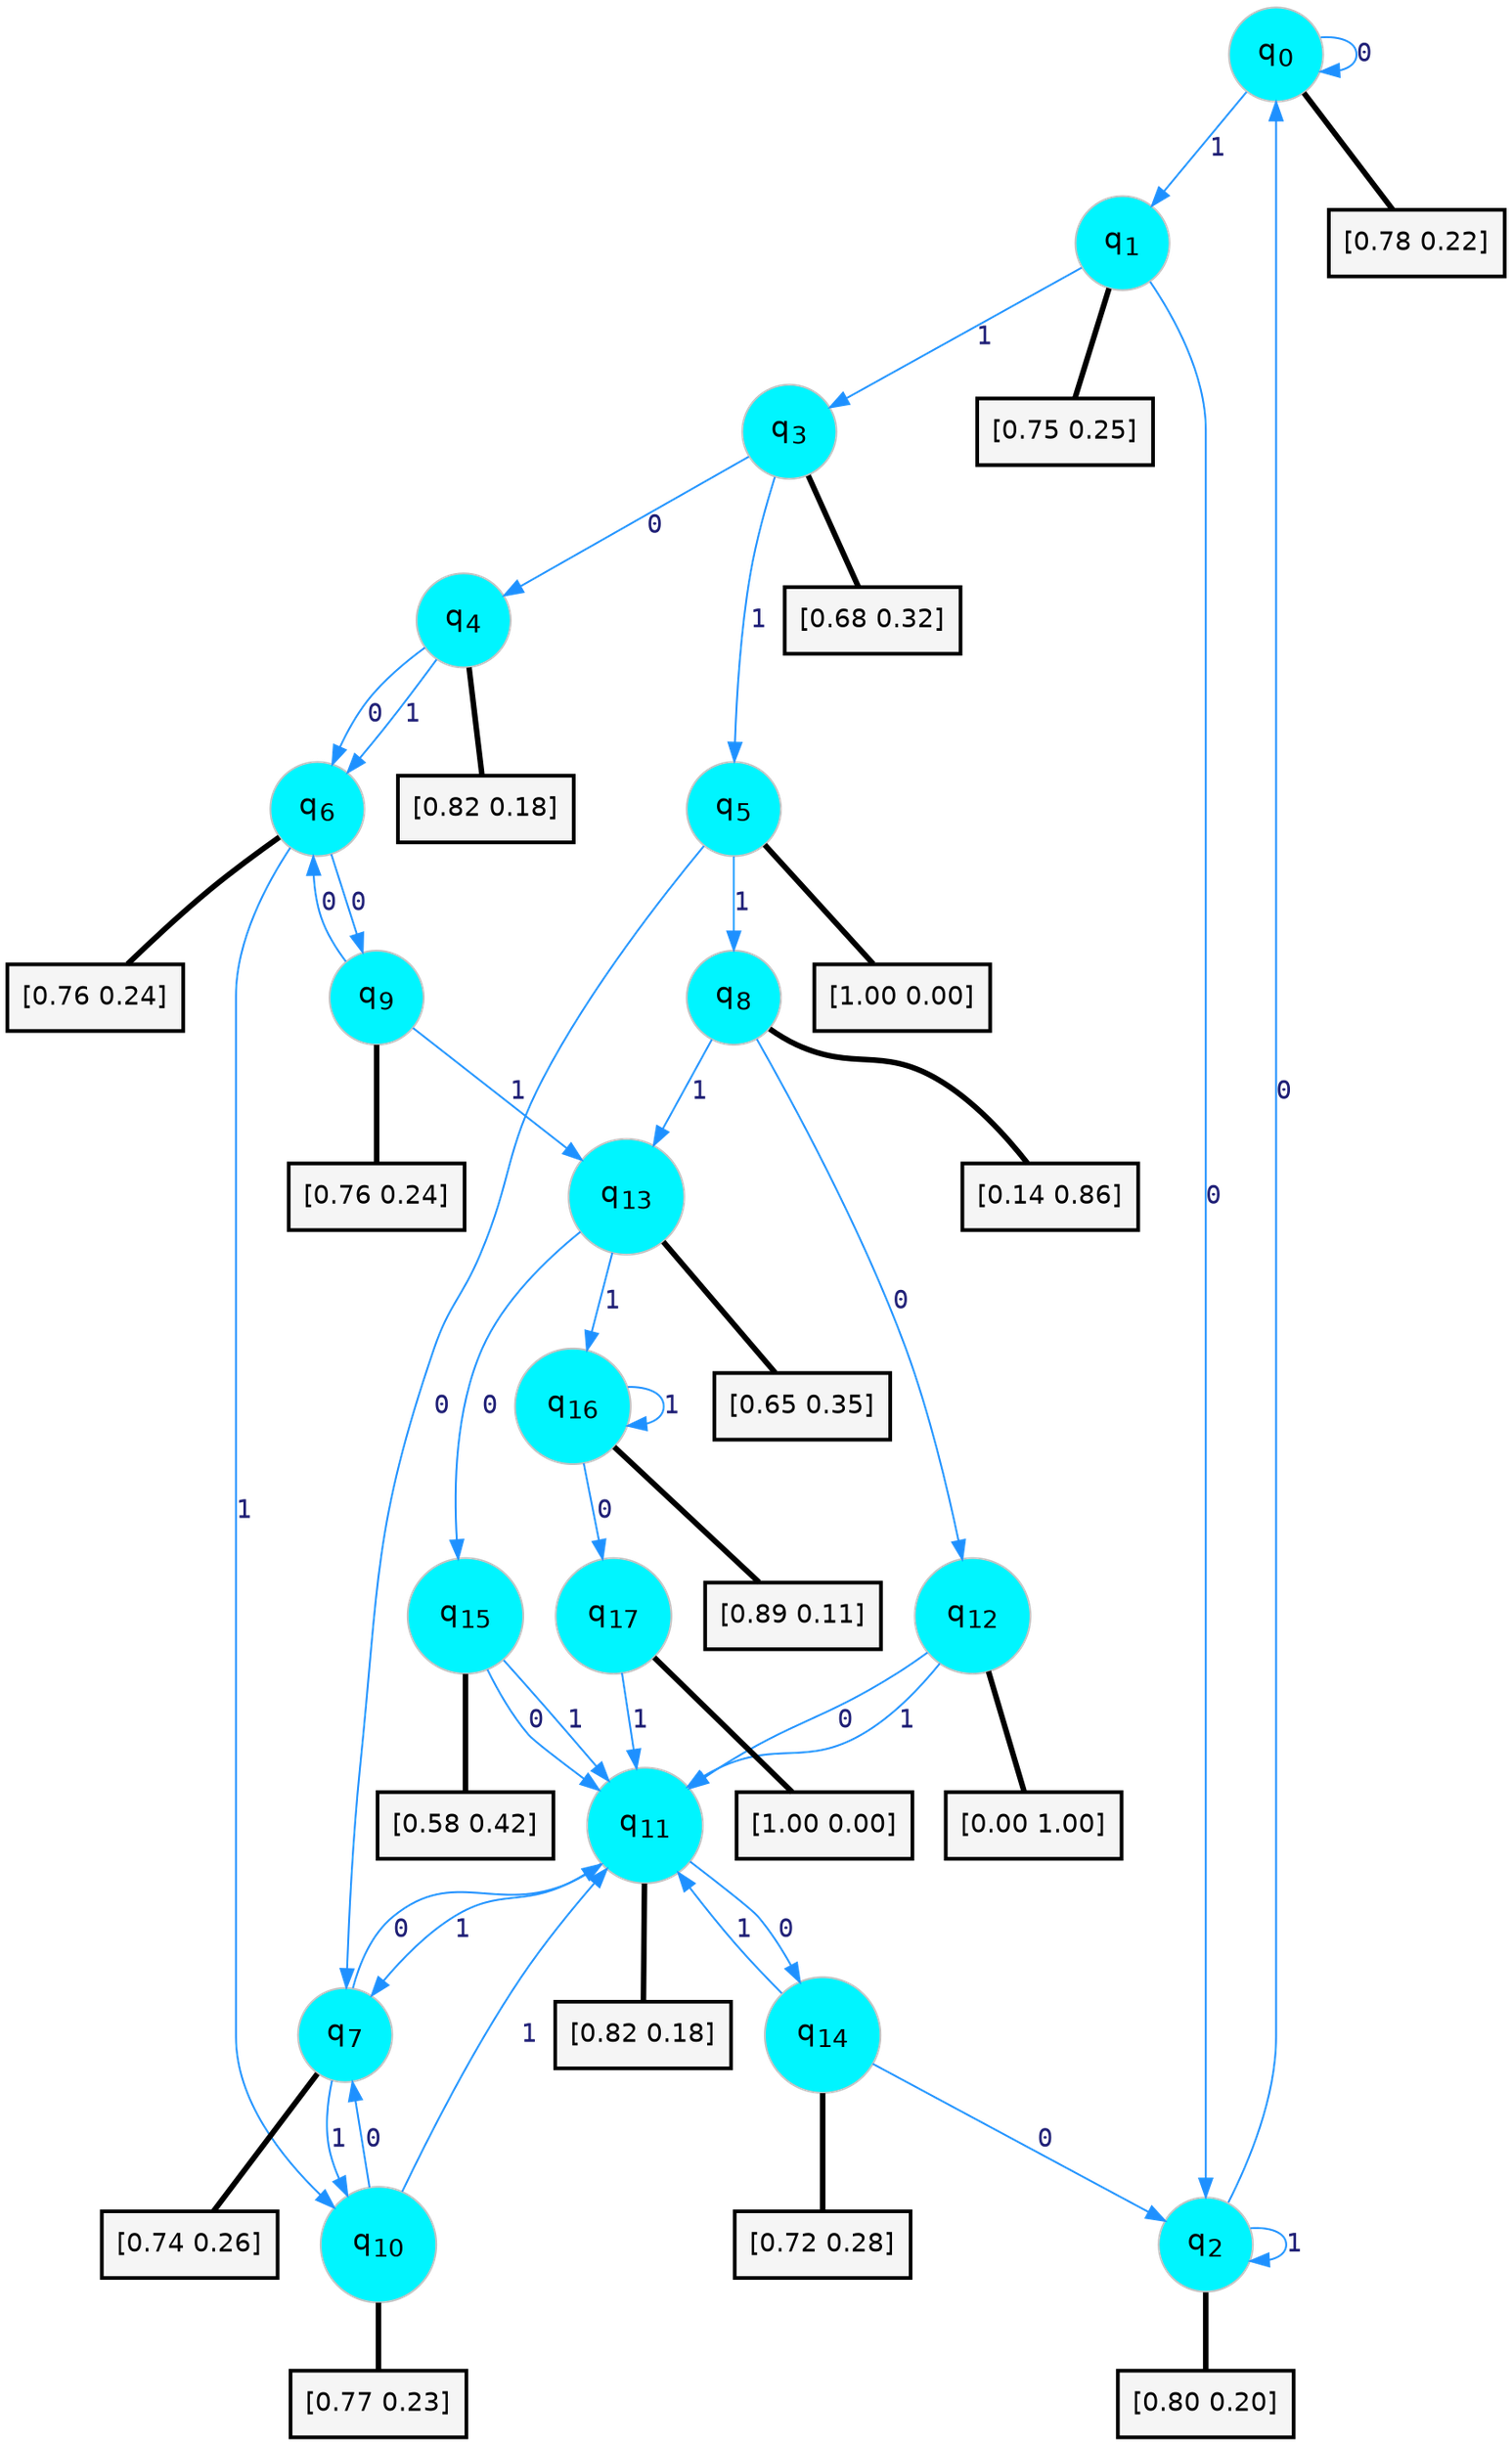 digraph G {
graph [
bgcolor=transparent, dpi=300, rankdir=TD, size="40,25"];
node [
color=gray, fillcolor=turquoise1, fontcolor=black, fontname=Helvetica, fontsize=16, fontweight=bold, shape=circle, style=filled];
edge [
arrowsize=1, color=dodgerblue1, fontcolor=midnightblue, fontname=courier, fontweight=bold, penwidth=1, style=solid, weight=20];
0[label=<q<SUB>0</SUB>>];
1[label=<q<SUB>1</SUB>>];
2[label=<q<SUB>2</SUB>>];
3[label=<q<SUB>3</SUB>>];
4[label=<q<SUB>4</SUB>>];
5[label=<q<SUB>5</SUB>>];
6[label=<q<SUB>6</SUB>>];
7[label=<q<SUB>7</SUB>>];
8[label=<q<SUB>8</SUB>>];
9[label=<q<SUB>9</SUB>>];
10[label=<q<SUB>10</SUB>>];
11[label=<q<SUB>11</SUB>>];
12[label=<q<SUB>12</SUB>>];
13[label=<q<SUB>13</SUB>>];
14[label=<q<SUB>14</SUB>>];
15[label=<q<SUB>15</SUB>>];
16[label=<q<SUB>16</SUB>>];
17[label=<q<SUB>17</SUB>>];
18[label="[0.78 0.22]", shape=box,fontcolor=black, fontname=Helvetica, fontsize=14, penwidth=2, fillcolor=whitesmoke,color=black];
19[label="[0.75 0.25]", shape=box,fontcolor=black, fontname=Helvetica, fontsize=14, penwidth=2, fillcolor=whitesmoke,color=black];
20[label="[0.80 0.20]", shape=box,fontcolor=black, fontname=Helvetica, fontsize=14, penwidth=2, fillcolor=whitesmoke,color=black];
21[label="[0.68 0.32]", shape=box,fontcolor=black, fontname=Helvetica, fontsize=14, penwidth=2, fillcolor=whitesmoke,color=black];
22[label="[0.82 0.18]", shape=box,fontcolor=black, fontname=Helvetica, fontsize=14, penwidth=2, fillcolor=whitesmoke,color=black];
23[label="[1.00 0.00]", shape=box,fontcolor=black, fontname=Helvetica, fontsize=14, penwidth=2, fillcolor=whitesmoke,color=black];
24[label="[0.76 0.24]", shape=box,fontcolor=black, fontname=Helvetica, fontsize=14, penwidth=2, fillcolor=whitesmoke,color=black];
25[label="[0.74 0.26]", shape=box,fontcolor=black, fontname=Helvetica, fontsize=14, penwidth=2, fillcolor=whitesmoke,color=black];
26[label="[0.14 0.86]", shape=box,fontcolor=black, fontname=Helvetica, fontsize=14, penwidth=2, fillcolor=whitesmoke,color=black];
27[label="[0.76 0.24]", shape=box,fontcolor=black, fontname=Helvetica, fontsize=14, penwidth=2, fillcolor=whitesmoke,color=black];
28[label="[0.77 0.23]", shape=box,fontcolor=black, fontname=Helvetica, fontsize=14, penwidth=2, fillcolor=whitesmoke,color=black];
29[label="[0.82 0.18]", shape=box,fontcolor=black, fontname=Helvetica, fontsize=14, penwidth=2, fillcolor=whitesmoke,color=black];
30[label="[0.00 1.00]", shape=box,fontcolor=black, fontname=Helvetica, fontsize=14, penwidth=2, fillcolor=whitesmoke,color=black];
31[label="[0.65 0.35]", shape=box,fontcolor=black, fontname=Helvetica, fontsize=14, penwidth=2, fillcolor=whitesmoke,color=black];
32[label="[0.72 0.28]", shape=box,fontcolor=black, fontname=Helvetica, fontsize=14, penwidth=2, fillcolor=whitesmoke,color=black];
33[label="[0.58 0.42]", shape=box,fontcolor=black, fontname=Helvetica, fontsize=14, penwidth=2, fillcolor=whitesmoke,color=black];
34[label="[0.89 0.11]", shape=box,fontcolor=black, fontname=Helvetica, fontsize=14, penwidth=2, fillcolor=whitesmoke,color=black];
35[label="[1.00 0.00]", shape=box,fontcolor=black, fontname=Helvetica, fontsize=14, penwidth=2, fillcolor=whitesmoke,color=black];
0->0 [label=0];
0->1 [label=1];
0->18 [arrowhead=none, penwidth=3,color=black];
1->2 [label=0];
1->3 [label=1];
1->19 [arrowhead=none, penwidth=3,color=black];
2->0 [label=0];
2->2 [label=1];
2->20 [arrowhead=none, penwidth=3,color=black];
3->4 [label=0];
3->5 [label=1];
3->21 [arrowhead=none, penwidth=3,color=black];
4->6 [label=0];
4->6 [label=1];
4->22 [arrowhead=none, penwidth=3,color=black];
5->7 [label=0];
5->8 [label=1];
5->23 [arrowhead=none, penwidth=3,color=black];
6->9 [label=0];
6->10 [label=1];
6->24 [arrowhead=none, penwidth=3,color=black];
7->11 [label=0];
7->10 [label=1];
7->25 [arrowhead=none, penwidth=3,color=black];
8->12 [label=0];
8->13 [label=1];
8->26 [arrowhead=none, penwidth=3,color=black];
9->6 [label=0];
9->13 [label=1];
9->27 [arrowhead=none, penwidth=3,color=black];
10->7 [label=0];
10->11 [label=1];
10->28 [arrowhead=none, penwidth=3,color=black];
11->14 [label=0];
11->7 [label=1];
11->29 [arrowhead=none, penwidth=3,color=black];
12->11 [label=0];
12->11 [label=1];
12->30 [arrowhead=none, penwidth=3,color=black];
13->15 [label=0];
13->16 [label=1];
13->31 [arrowhead=none, penwidth=3,color=black];
14->2 [label=0];
14->11 [label=1];
14->32 [arrowhead=none, penwidth=3,color=black];
15->11 [label=0];
15->11 [label=1];
15->33 [arrowhead=none, penwidth=3,color=black];
16->17 [label=0];
16->16 [label=1];
16->34 [arrowhead=none, penwidth=3,color=black];
17->11 [label=1];
17->35 [arrowhead=none, penwidth=3,color=black];
}
